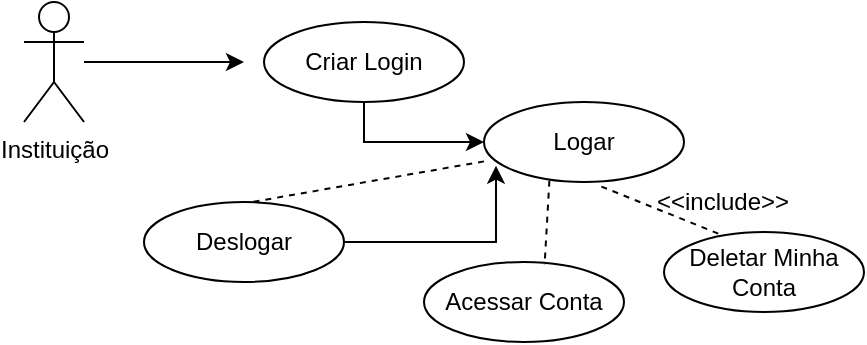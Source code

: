 <mxfile version="24.6.0" type="github">
  <diagram name="Página-1" id="P3ejSji1D95vESQzxbVh">
    <mxGraphModel dx="683" dy="371" grid="1" gridSize="10" guides="1" tooltips="1" connect="1" arrows="1" fold="1" page="1" pageScale="1" pageWidth="827" pageHeight="1169" math="0" shadow="0">
      <root>
        <mxCell id="0" />
        <mxCell id="1" parent="0" />
        <mxCell id="oPzR9GowNPWTLuuIM3CQ-2" style="edgeStyle=orthogonalEdgeStyle;rounded=0;orthogonalLoop=1;jettySize=auto;html=1;" edge="1" parent="1" source="oPzR9GowNPWTLuuIM3CQ-1">
          <mxGeometry relative="1" as="geometry">
            <mxPoint x="130" y="100" as="targetPoint" />
          </mxGeometry>
        </mxCell>
        <mxCell id="oPzR9GowNPWTLuuIM3CQ-1" value="&lt;font style=&quot;vertical-align: inherit;&quot;&gt;&lt;font style=&quot;vertical-align: inherit;&quot;&gt;&lt;font style=&quot;vertical-align: inherit;&quot;&gt;&lt;font style=&quot;vertical-align: inherit;&quot;&gt;Instituição&lt;/font&gt;&lt;/font&gt;&lt;/font&gt;&lt;/font&gt;" style="shape=umlActor;verticalLabelPosition=bottom;verticalAlign=top;html=1;outlineConnect=0;" vertex="1" parent="1">
          <mxGeometry x="20" y="70" width="30" height="60" as="geometry" />
        </mxCell>
        <mxCell id="oPzR9GowNPWTLuuIM3CQ-14" style="edgeStyle=orthogonalEdgeStyle;rounded=0;orthogonalLoop=1;jettySize=auto;html=1;exitX=0.5;exitY=1;exitDx=0;exitDy=0;" edge="1" parent="1" source="oPzR9GowNPWTLuuIM3CQ-3" target="oPzR9GowNPWTLuuIM3CQ-6">
          <mxGeometry relative="1" as="geometry" />
        </mxCell>
        <mxCell id="oPzR9GowNPWTLuuIM3CQ-3" value="&lt;font style=&quot;vertical-align: inherit;&quot;&gt;&lt;font style=&quot;vertical-align: inherit;&quot;&gt;Criar Login&lt;/font&gt;&lt;/font&gt;" style="ellipse;whiteSpace=wrap;html=1;" vertex="1" parent="1">
          <mxGeometry x="140" y="80" width="100" height="40" as="geometry" />
        </mxCell>
        <mxCell id="oPzR9GowNPWTLuuIM3CQ-6" value="&lt;font style=&quot;vertical-align: inherit;&quot;&gt;&lt;font style=&quot;vertical-align: inherit;&quot;&gt;&lt;font style=&quot;vertical-align: inherit;&quot;&gt;&lt;font style=&quot;vertical-align: inherit;&quot;&gt;Logar&lt;/font&gt;&lt;/font&gt;&lt;/font&gt;&lt;/font&gt;" style="ellipse;whiteSpace=wrap;html=1;" vertex="1" parent="1">
          <mxGeometry x="250" y="120" width="100" height="40" as="geometry" />
        </mxCell>
        <mxCell id="oPzR9GowNPWTLuuIM3CQ-10" value="&lt;font style=&quot;vertical-align: inherit;&quot;&gt;&lt;font style=&quot;vertical-align: inherit;&quot;&gt;&lt;font style=&quot;vertical-align: inherit;&quot;&gt;&lt;font style=&quot;vertical-align: inherit;&quot;&gt;Acessar Conta&lt;/font&gt;&lt;/font&gt;&lt;/font&gt;&lt;/font&gt;" style="ellipse;whiteSpace=wrap;html=1;" vertex="1" parent="1">
          <mxGeometry x="220" y="200" width="100" height="40" as="geometry" />
        </mxCell>
        <mxCell id="oPzR9GowNPWTLuuIM3CQ-13" value="" style="endArrow=none;dashed=1;html=1;rounded=0;entryX=0.603;entryY=0.035;entryDx=0;entryDy=0;exitX=0.327;exitY=0.983;exitDx=0;exitDy=0;exitPerimeter=0;entryPerimeter=0;" edge="1" parent="1" source="oPzR9GowNPWTLuuIM3CQ-6" target="oPzR9GowNPWTLuuIM3CQ-10">
          <mxGeometry width="50" height="50" relative="1" as="geometry">
            <mxPoint x="310" y="130" as="sourcePoint" />
            <mxPoint x="251" y="107" as="targetPoint" />
            <Array as="points" />
          </mxGeometry>
        </mxCell>
        <mxCell id="oPzR9GowNPWTLuuIM3CQ-15" value="" style="endArrow=none;dashed=1;html=1;rounded=0;entryX=0.565;entryY=1.035;entryDx=0;entryDy=0;exitX=0.327;exitY=0.076;exitDx=0;exitDy=0;exitPerimeter=0;entryPerimeter=0;" edge="1" parent="1" source="oPzR9GowNPWTLuuIM3CQ-17" target="oPzR9GowNPWTLuuIM3CQ-6">
          <mxGeometry width="50" height="50" relative="1" as="geometry">
            <mxPoint x="310" y="240" as="sourcePoint" />
            <mxPoint x="400" y="190" as="targetPoint" />
            <Array as="points" />
          </mxGeometry>
        </mxCell>
        <mxCell id="oPzR9GowNPWTLuuIM3CQ-17" value="&lt;font style=&quot;vertical-align: inherit;&quot;&gt;&lt;font style=&quot;vertical-align: inherit;&quot;&gt;&lt;font style=&quot;vertical-align: inherit;&quot;&gt;&lt;font style=&quot;vertical-align: inherit;&quot;&gt;&lt;font style=&quot;vertical-align: inherit;&quot;&gt;&lt;font style=&quot;vertical-align: inherit;&quot;&gt;Deletar Minha Conta&lt;/font&gt;&lt;/font&gt;&lt;/font&gt;&lt;/font&gt;&lt;/font&gt;&lt;/font&gt;" style="ellipse;whiteSpace=wrap;html=1;" vertex="1" parent="1">
          <mxGeometry x="340" y="185" width="100" height="40" as="geometry" />
        </mxCell>
        <mxCell id="oPzR9GowNPWTLuuIM3CQ-18" value="" style="endArrow=none;dashed=1;html=1;rounded=0;entryX=0.641;entryY=0.058;entryDx=0;entryDy=0;entryPerimeter=0;" edge="1" parent="1">
          <mxGeometry width="50" height="50" relative="1" as="geometry">
            <mxPoint x="250.0" y="149.68" as="sourcePoint" />
            <mxPoint x="134.1" y="170.0" as="targetPoint" />
            <Array as="points" />
          </mxGeometry>
        </mxCell>
        <mxCell id="oPzR9GowNPWTLuuIM3CQ-19" value="&lt;font style=&quot;vertical-align: inherit;&quot;&gt;&lt;font style=&quot;vertical-align: inherit;&quot;&gt;&lt;font style=&quot;vertical-align: inherit;&quot;&gt;&lt;font style=&quot;vertical-align: inherit;&quot;&gt;&lt;font style=&quot;vertical-align: inherit;&quot;&gt;&lt;font style=&quot;vertical-align: inherit;&quot;&gt;Deslogar&lt;/font&gt;&lt;/font&gt;&lt;/font&gt;&lt;/font&gt;&lt;/font&gt;&lt;/font&gt;" style="ellipse;whiteSpace=wrap;html=1;" vertex="1" parent="1">
          <mxGeometry x="80" y="170" width="100" height="40" as="geometry" />
        </mxCell>
        <mxCell id="oPzR9GowNPWTLuuIM3CQ-20" style="edgeStyle=orthogonalEdgeStyle;rounded=0;orthogonalLoop=1;jettySize=auto;html=1;entryX=0.06;entryY=0.796;entryDx=0;entryDy=0;entryPerimeter=0;" edge="1" parent="1" source="oPzR9GowNPWTLuuIM3CQ-19" target="oPzR9GowNPWTLuuIM3CQ-6">
          <mxGeometry relative="1" as="geometry" />
        </mxCell>
        <mxCell id="oPzR9GowNPWTLuuIM3CQ-21" value="&lt;font style=&quot;vertical-align: inherit;&quot;&gt;&lt;font style=&quot;vertical-align: inherit;&quot;&gt;&amp;lt;&amp;lt;include&amp;gt;&amp;gt;&lt;/font&gt;&lt;/font&gt;" style="text;html=1;align=center;verticalAlign=middle;resizable=0;points=[];autosize=1;strokeColor=none;fillColor=none;" vertex="1" parent="1">
          <mxGeometry x="324" y="155" width="90" height="30" as="geometry" />
        </mxCell>
      </root>
    </mxGraphModel>
  </diagram>
</mxfile>
